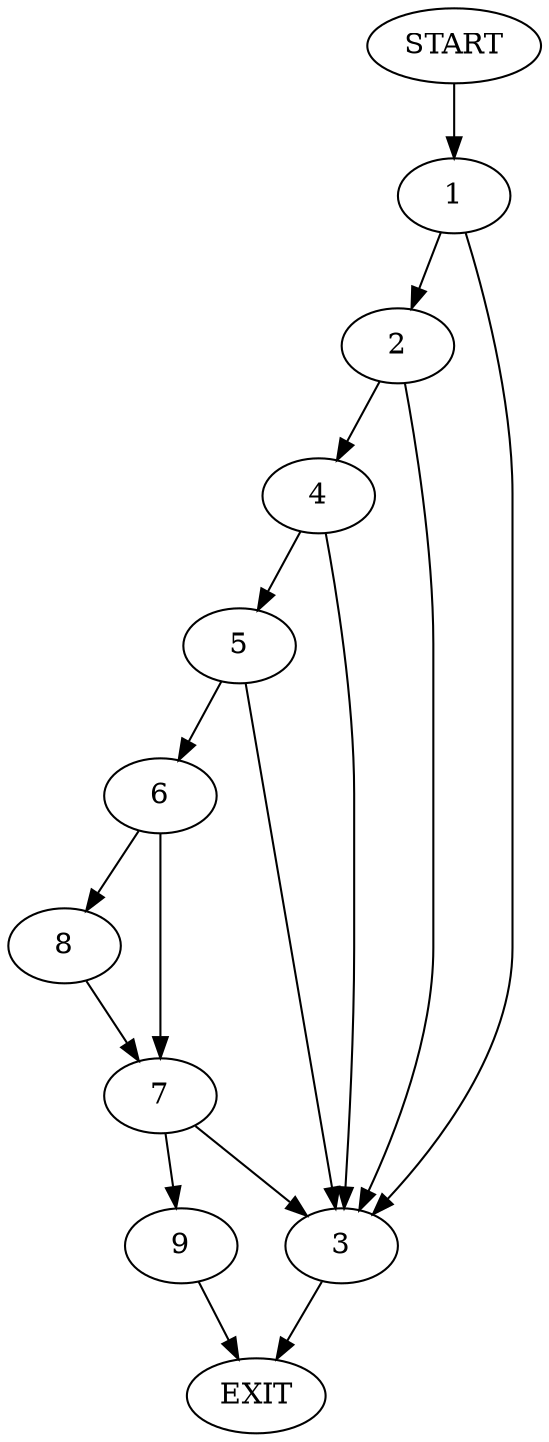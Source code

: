 digraph {
0 [label="START"]
10 [label="EXIT"]
0 -> 1
1 -> 2
1 -> 3
2 -> 4
2 -> 3
3 -> 10
4 -> 5
4 -> 3
5 -> 6
5 -> 3
6 -> 7
6 -> 8
7 -> 9
7 -> 3
8 -> 7
9 -> 10
}

